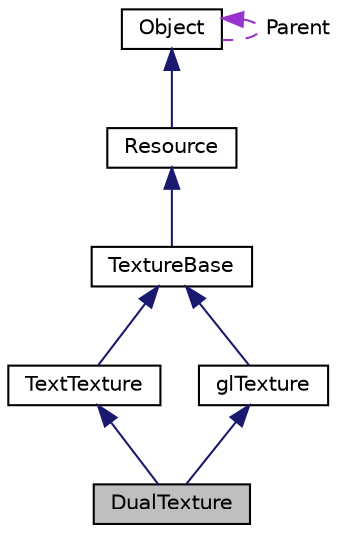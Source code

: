 digraph "DualTexture"
{
  edge [fontname="Helvetica",fontsize="10",labelfontname="Helvetica",labelfontsize="10"];
  node [fontname="Helvetica",fontsize="10",shape=record];
  Node1 [label="DualTexture",height=0.2,width=0.4,color="black", fillcolor="grey75", style="filled", fontcolor="black"];
  Node2 -> Node1 [dir="back",color="midnightblue",fontsize="10",style="solid",fontname="Helvetica"];
  Node2 [label="TextTexture",height=0.2,width=0.4,color="black", fillcolor="white", style="filled",URL="$class_text_texture.html"];
  Node3 -> Node2 [dir="back",color="midnightblue",fontsize="10",style="solid",fontname="Helvetica"];
  Node3 [label="TextureBase",height=0.2,width=0.4,color="black", fillcolor="white", style="filled",URL="$class_texture_base.html"];
  Node4 -> Node3 [dir="back",color="midnightblue",fontsize="10",style="solid",fontname="Helvetica"];
  Node4 [label="Resource",height=0.2,width=0.4,color="black", fillcolor="white", style="filled",URL="$class_resource.html"];
  Node5 -> Node4 [dir="back",color="midnightblue",fontsize="10",style="solid",fontname="Helvetica"];
  Node5 [label="Object",height=0.2,width=0.4,color="black", fillcolor="white", style="filled",URL="$class_object.html"];
  Node5 -> Node5 [dir="back",color="darkorchid3",fontsize="10",style="dashed",label=" Parent" ,fontname="Helvetica"];
  Node6 -> Node1 [dir="back",color="midnightblue",fontsize="10",style="solid",fontname="Helvetica"];
  Node6 [label="glTexture",height=0.2,width=0.4,color="black", fillcolor="white", style="filled",URL="$classgl_texture.html"];
  Node3 -> Node6 [dir="back",color="midnightblue",fontsize="10",style="solid",fontname="Helvetica"];
}
